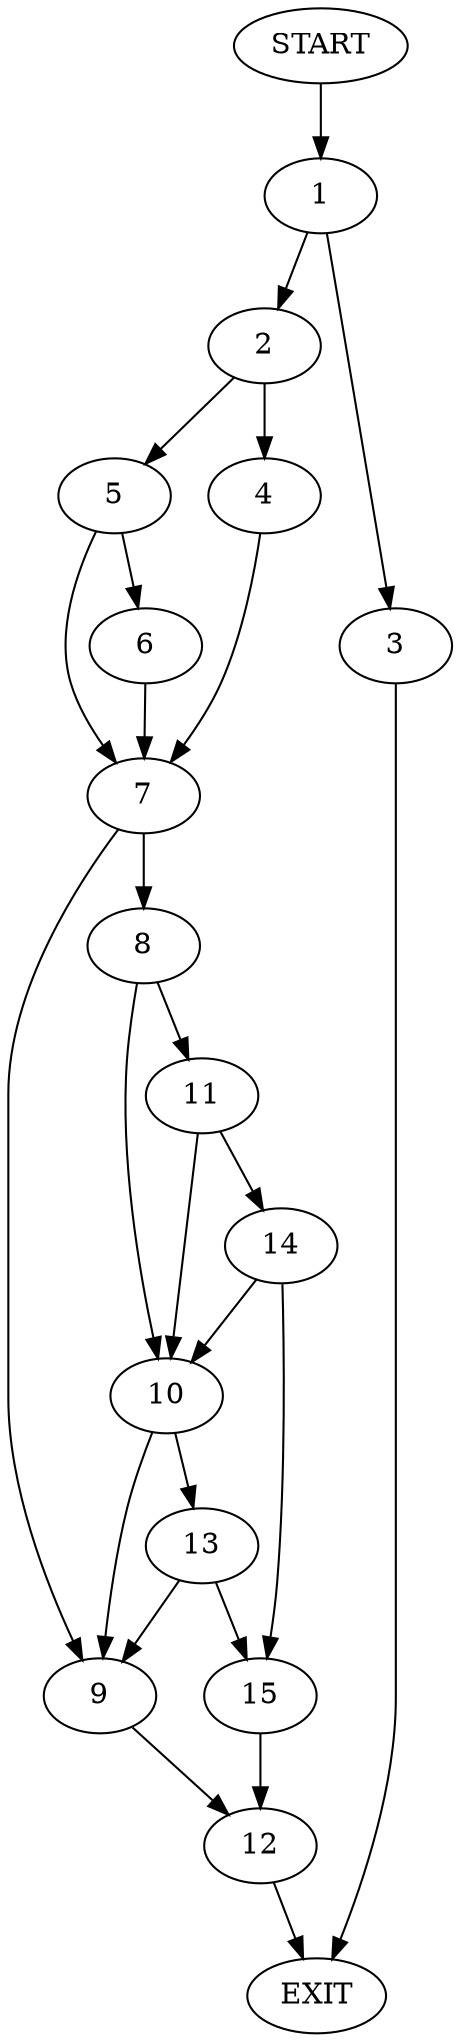digraph {
0 [label="START"]
16 [label="EXIT"]
0 -> 1
1 -> 2
1 -> 3
3 -> 16
2 -> 4
2 -> 5
5 -> 6
5 -> 7
4 -> 7
7 -> 8
7 -> 9
6 -> 7
8 -> 10
8 -> 11
9 -> 12
10 -> 13
10 -> 9
11 -> 14
11 -> 10
14 -> 15
14 -> 10
15 -> 12
13 -> 15
13 -> 9
12 -> 16
}
